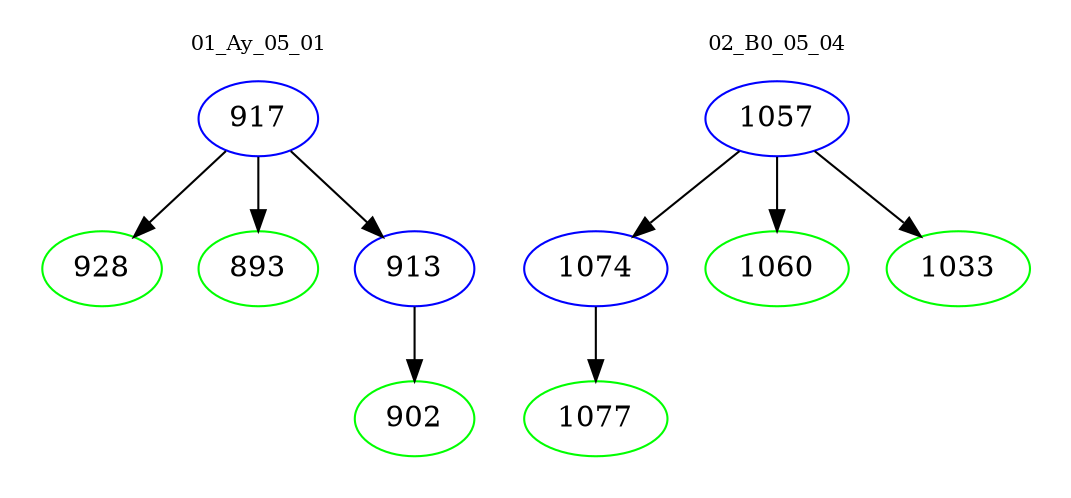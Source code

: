 digraph{
subgraph cluster_0 {
color = white
label = "01_Ay_05_01";
fontsize=10;
T0_917 [label="917", color="blue"]
T0_917 -> T0_928 [color="black"]
T0_928 [label="928", color="green"]
T0_917 -> T0_893 [color="black"]
T0_893 [label="893", color="green"]
T0_917 -> T0_913 [color="black"]
T0_913 [label="913", color="blue"]
T0_913 -> T0_902 [color="black"]
T0_902 [label="902", color="green"]
}
subgraph cluster_1 {
color = white
label = "02_B0_05_04";
fontsize=10;
T1_1057 [label="1057", color="blue"]
T1_1057 -> T1_1074 [color="black"]
T1_1074 [label="1074", color="blue"]
T1_1074 -> T1_1077 [color="black"]
T1_1077 [label="1077", color="green"]
T1_1057 -> T1_1060 [color="black"]
T1_1060 [label="1060", color="green"]
T1_1057 -> T1_1033 [color="black"]
T1_1033 [label="1033", color="green"]
}
}
